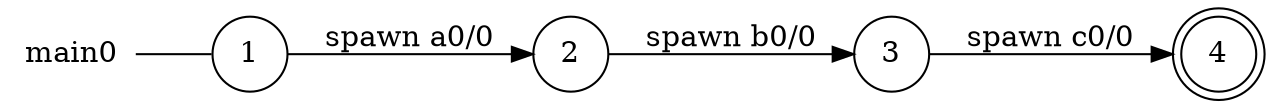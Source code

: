 digraph main0 {
	rankdir="LR";
	n_0 [label="main0", shape="plaintext"];
	n_1 [id="1", shape=circle, label="1"];
	n_0 -> n_1 [arrowhead=none];
	n_2 [id="2", shape=circle, label="2"];
	n_3 [id="4", shape=circle, label="3"];
	n_4 [id="3", shape=doublecircle, label="4"];

	n_2 -> n_3 [id="[$e|2]", label="spawn b0/0"];
	n_3 -> n_4 [id="[$e|1]", label="spawn c0/0"];
	n_1 -> n_2 [id="[$e|0]", label="spawn a0/0"];
}
